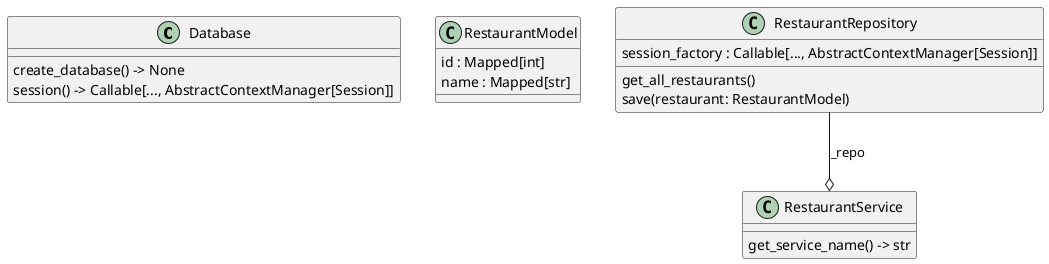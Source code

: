 @startuml classes_restaurant_app
set namespaceSeparator none
class "Database" as restaurant_app.store.database.Database {
  create_database() -> None
  session() -> Callable[..., AbstractContextManager[Session]]
}
class "RestaurantModel" as restaurant_app.store.models.RestaurantModel {
  id : Mapped[int]
  name : Mapped[str]
}
class "RestaurantRepository" as restaurant_app.store.restaurant_repository.RestaurantRepository {
  session_factory : Callable[..., AbstractContextManager[Session]]
  get_all_restaurants()
  save(restaurant: RestaurantModel)
}
class "RestaurantService" as restaurant_app.restaurant.services.restaurant.RestaurantService {
  get_service_name() -> str
}
restaurant_app.store.restaurant_repository.RestaurantRepository --o restaurant_app.restaurant.services.restaurant.RestaurantService : _repo
@enduml
